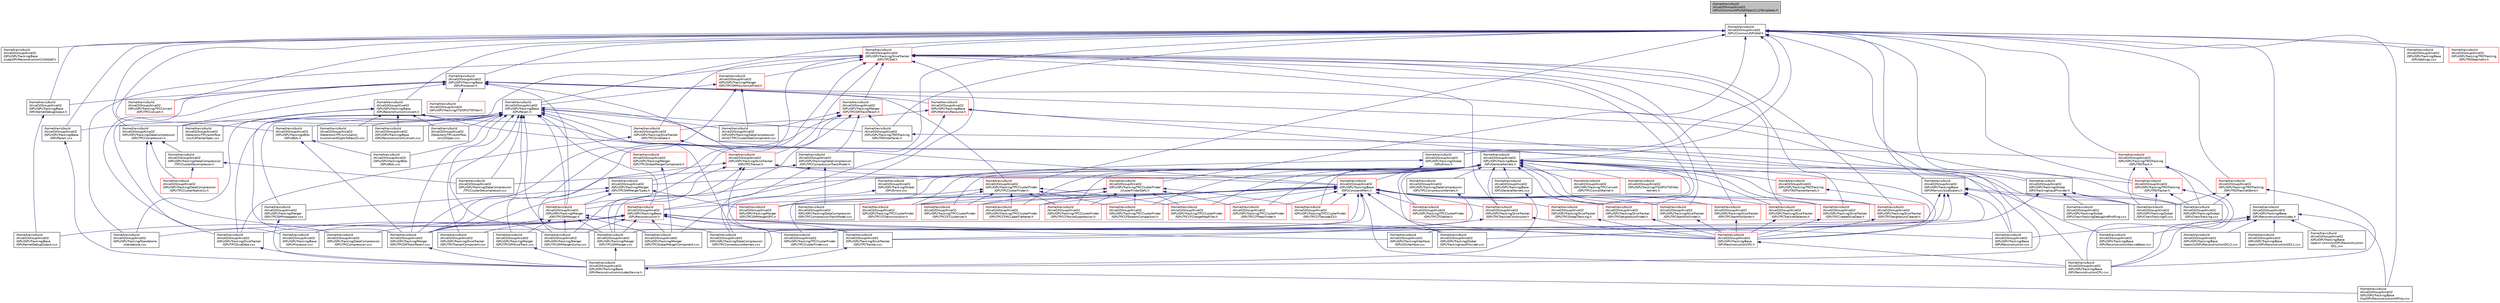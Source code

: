 digraph "/home/travis/build/AliceO2Group/AliceO2/GPU/Common/GPUDefOpenCL12Templates.h"
{
 // INTERACTIVE_SVG=YES
  bgcolor="transparent";
  edge [fontname="Helvetica",fontsize="10",labelfontname="Helvetica",labelfontsize="10"];
  node [fontname="Helvetica",fontsize="10",shape=record];
  Node1 [label="/home/travis/build\l/AliceO2Group/AliceO2\l/GPU/Common/GPUDefOpenCL12Templates.h",height=0.2,width=0.4,color="black", fillcolor="grey75", style="filled", fontcolor="black"];
  Node1 -> Node2 [dir="back",color="midnightblue",fontsize="10",style="solid",fontname="Helvetica"];
  Node2 [label="/home/travis/build\l/AliceO2Group/AliceO2\l/GPU/Common/GPUDef.h",height=0.2,width=0.4,color="black",URL="$d2/d6d/GPUDef_8h.html"];
  Node2 -> Node3 [dir="back",color="midnightblue",fontsize="10",style="solid",fontname="Helvetica"];
  Node3 [label="/home/travis/build\l/AliceO2Group/AliceO2\l/GPU/GPUTracking/Base\l/cuda/GPUReconstructionCUDADef.h",height=0.2,width=0.4,color="black",URL="$d2/d63/GPUReconstructionCUDADef_8h.html"];
  Node2 -> Node4 [dir="back",color="midnightblue",fontsize="10",style="solid",fontname="Helvetica"];
  Node4 [label="/home/travis/build\l/AliceO2Group/AliceO2\l/GPU/GPUTracking/Base\l/GPUParam.h",height=0.2,width=0.4,color="black",URL="$df/d13/GPUParam_8h.html"];
  Node4 -> Node5 [dir="back",color="midnightblue",fontsize="10",style="solid",fontname="Helvetica"];
  Node5 [label="/home/travis/build\l/AliceO2Group/AliceO2\l/Detectors/TPC/simulation\l/run/convertDigitsToRawZS.cxx",height=0.2,width=0.4,color="black",URL="$df/d6c/convertDigitsToRawZS_8cxx.html"];
  Node4 -> Node6 [dir="back",color="midnightblue",fontsize="10",style="solid",fontname="Helvetica"];
  Node6 [label="/home/travis/build\l/AliceO2Group/AliceO2\l/Detectors/TPC/workflow\l/src/ZSSpec.cxx",height=0.2,width=0.4,color="black",URL="$d2/dbc/ZSSpec_8cxx.html"];
  Node4 -> Node7 [dir="back",color="midnightblue",fontsize="10",style="solid",fontname="Helvetica"];
  Node7 [label="/home/travis/build\l/AliceO2Group/AliceO2\l/GPU/GPUTracking/Base\l/GPUConstantMem.h",height=0.2,width=0.4,color="red",URL="$db/df8/GPUConstantMem_8h.html"];
  Node7 -> Node8 [dir="back",color="midnightblue",fontsize="10",style="solid",fontname="Helvetica"];
  Node8 [label="/home/travis/build\l/AliceO2Group/AliceO2\l/GPU/GPUTracking/Base\l/GPUReconstruction.h",height=0.2,width=0.4,color="red",URL="$d2/de8/GPUReconstruction_8h.html"];
  Node8 -> Node15 [dir="back",color="midnightblue",fontsize="10",style="solid",fontname="Helvetica"];
  Node15 [label="/home/travis/build\l/AliceO2Group/AliceO2\l/GPU/GPUTracking/Base\l/GPUKernelDebugOutput.cxx",height=0.2,width=0.4,color="black",URL="$d4/dd0/GPUKernelDebugOutput_8cxx.html"];
  Node8 -> Node16 [dir="back",color="midnightblue",fontsize="10",style="solid",fontname="Helvetica"];
  Node16 [label="/home/travis/build\l/AliceO2Group/AliceO2\l/GPU/GPUTracking/Base\l/GPUProcessor.cxx",height=0.2,width=0.4,color="black",URL="$d2/d53/GPUProcessor_8cxx.html"];
  Node8 -> Node17 [dir="back",color="midnightblue",fontsize="10",style="solid",fontname="Helvetica"];
  Node17 [label="/home/travis/build\l/AliceO2Group/AliceO2\l/GPU/GPUTracking/Base\l/GPUReconstructionCPU.h",height=0.2,width=0.4,color="red",URL="$dd/dc0/GPUReconstructionCPU_8h.html"];
  Node17 -> Node29 [dir="back",color="midnightblue",fontsize="10",style="solid",fontname="Helvetica"];
  Node29 [label="/home/travis/build\l/AliceO2Group/AliceO2\l/GPU/GPUTracking/Base\l/GPUReconstructionCPU.cxx",height=0.2,width=0.4,color="black",URL="$da/df6/GPUReconstructionCPU_8cxx.html"];
  Node8 -> Node31 [dir="back",color="midnightblue",fontsize="10",style="solid",fontname="Helvetica"];
  Node31 [label="/home/travis/build\l/AliceO2Group/AliceO2\l/GPU/GPUTracking/Base\l/GPUReconstruction.cxx",height=0.2,width=0.4,color="black",URL="$db/d5b/GPUReconstruction_8cxx.html"];
  Node8 -> Node50 [dir="back",color="midnightblue",fontsize="10",style="solid",fontname="Helvetica"];
  Node50 [label="/home/travis/build\l/AliceO2Group/AliceO2\l/GPU/GPUTracking/DataCompression\l/GPUTPCCompression.cxx",height=0.2,width=0.4,color="black",URL="$d0/dbb/GPUTPCCompression_8cxx.html"];
  Node8 -> Node51 [dir="back",color="midnightblue",fontsize="10",style="solid",fontname="Helvetica"];
  Node51 [label="/home/travis/build\l/AliceO2Group/AliceO2\l/GPU/GPUTracking/Global\l/GPUTrackingInputProvider.cxx",height=0.2,width=0.4,color="black",URL="$d2/d16/GPUTrackingInputProvider_8cxx.html"];
  Node8 -> Node40 [dir="back",color="midnightblue",fontsize="10",style="solid",fontname="Helvetica"];
  Node40 [label="/home/travis/build\l/AliceO2Group/AliceO2\l/GPU/GPUTracking/Interface\l/GPUO2Interface.cxx",height=0.2,width=0.4,color="black",URL="$d0/d48/GPUO2Interface_8cxx.html"];
  Node8 -> Node41 [dir="back",color="midnightblue",fontsize="10",style="solid",fontname="Helvetica"];
  Node41 [label="/home/travis/build\l/AliceO2Group/AliceO2\l/GPU/GPUTracking/Merger\l/GPUTPCGlobalMergerComponent.cxx",height=0.2,width=0.4,color="black",URL="$df/d06/GPUTPCGlobalMergerComponent_8cxx.html"];
  Node8 -> Node53 [dir="back",color="midnightblue",fontsize="10",style="solid",fontname="Helvetica"];
  Node53 [label="/home/travis/build\l/AliceO2Group/AliceO2\l/GPU/GPUTracking/Merger\l/GPUTPCGMMerger.cxx",height=0.2,width=0.4,color="black",URL="$d0/dd4/GPUTPCGMMerger_8cxx.html"];
  Node53 -> Node54 [dir="back",color="midnightblue",fontsize="10",style="solid",fontname="Helvetica"];
  Node54 [label="/home/travis/build\l/AliceO2Group/AliceO2\l/GPU/GPUTracking/Base\l/GPUReconstructionIncludesDevice.h",height=0.2,width=0.4,color="black",URL="$d0/d25/GPUReconstructionIncludesDevice_8h.html"];
  Node54 -> Node22 [dir="back",color="midnightblue",fontsize="10",style="solid",fontname="Helvetica"];
  Node22 [label="/home/travis/build\l/AliceO2Group/AliceO2\l/GPU/GPUTracking/Base\l/hip/GPUReconstructionHIP.hip.cxx",height=0.2,width=0.4,color="black",URL="$d3/d33/GPUReconstructionHIP_8hip_8cxx.html"];
  Node8 -> Node55 [dir="back",color="midnightblue",fontsize="10",style="solid",fontname="Helvetica"];
  Node55 [label="/home/travis/build\l/AliceO2Group/AliceO2\l/GPU/GPUTracking/Merger\l/GPUTPCGMMergerDump.cxx",height=0.2,width=0.4,color="black",URL="$d0/d24/GPUTPCGMMergerDump_8cxx.html"];
  Node8 -> Node56 [dir="back",color="midnightblue",fontsize="10",style="solid",fontname="Helvetica"];
  Node56 [label="/home/travis/build\l/AliceO2Group/AliceO2\l/GPU/GPUTracking/SliceTracker\l/GPUTPCSliceData.cxx",height=0.2,width=0.4,color="black",URL="$d5/d85/GPUTPCSliceData_8cxx.html"];
  Node56 -> Node54 [dir="back",color="midnightblue",fontsize="10",style="solid",fontname="Helvetica"];
  Node8 -> Node57 [dir="back",color="midnightblue",fontsize="10",style="solid",fontname="Helvetica"];
  Node57 [label="/home/travis/build\l/AliceO2Group/AliceO2\l/GPU/GPUTracking/SliceTracker\l/GPUTPCTracker.cxx",height=0.2,width=0.4,color="black",URL="$db/d4b/GPUTPCTracker_8cxx.html"];
  Node57 -> Node54 [dir="back",color="midnightblue",fontsize="10",style="solid",fontname="Helvetica"];
  Node8 -> Node42 [dir="back",color="midnightblue",fontsize="10",style="solid",fontname="Helvetica"];
  Node42 [label="/home/travis/build\l/AliceO2Group/AliceO2\l/GPU/GPUTracking/SliceTracker\l/GPUTPCTrackerComponent.cxx",height=0.2,width=0.4,color="black",URL="$da/d1f/GPUTPCTrackerComponent_8cxx.html"];
  Node8 -> Node35 [dir="back",color="midnightblue",fontsize="10",style="solid",fontname="Helvetica"];
  Node35 [label="/home/travis/build\l/AliceO2Group/AliceO2\l/GPU/GPUTracking/Standalone\l/standalone.cxx",height=0.2,width=0.4,color="black",URL="$dc/df9/standalone_8cxx.html"];
  Node8 -> Node59 [dir="back",color="midnightblue",fontsize="10",style="solid",fontname="Helvetica"];
  Node59 [label="/home/travis/build\l/AliceO2Group/AliceO2\l/GPU/GPUTracking/TPCClusterFinder\l/GPUTPCClusterFinder.cxx",height=0.2,width=0.4,color="black",URL="$df/da0/GPUTPCClusterFinder_8cxx.html"];
  Node7 -> Node17 [dir="back",color="midnightblue",fontsize="10",style="solid",fontname="Helvetica"];
  Node7 -> Node29 [dir="back",color="midnightblue",fontsize="10",style="solid",fontname="Helvetica"];
  Node7 -> Node62 [dir="back",color="midnightblue",fontsize="10",style="solid",fontname="Helvetica"];
  Node62 [label="/home/travis/build\l/AliceO2Group/AliceO2\l/GPU/GPUTracking/DataCompression\l/GPUTPCCompressionKernels.cxx",height=0.2,width=0.4,color="black",URL="$d9/d57/GPUTPCCompressionKernels_8cxx.html"];
  Node7 -> Node63 [dir="back",color="midnightblue",fontsize="10",style="solid",fontname="Helvetica"];
  Node63 [label="/home/travis/build\l/AliceO2Group/AliceO2\l/GPU/GPUTracking/DataCompression\l/GPUTPCCompressionTrackModel.cxx",height=0.2,width=0.4,color="black",URL="$db/da8/GPUTPCCompressionTrackModel_8cxx.html"];
  Node7 -> Node65 [dir="back",color="midnightblue",fontsize="10",style="solid",fontname="Helvetica"];
  Node65 [label="/home/travis/build\l/AliceO2Group/AliceO2\l/GPU/GPUTracking/Merger\l/GPUTPCGMMergerGPU.h",height=0.2,width=0.4,color="red",URL="$dc/d95/GPUTPCGMMergerGPU_8h.html"];
  Node7 -> Node67 [dir="back",color="midnightblue",fontsize="10",style="solid",fontname="Helvetica"];
  Node67 [label="/home/travis/build\l/AliceO2Group/AliceO2\l/GPU/GPUTracking/Merger\l/GPUTPCGMTrackParam.cxx",height=0.2,width=0.4,color="black",URL="$df/dad/GPUTPCGMTrackParam_8cxx.html"];
  Node67 -> Node54 [dir="back",color="midnightblue",fontsize="10",style="solid",fontname="Helvetica"];
  Node7 -> Node68 [dir="back",color="midnightblue",fontsize="10",style="solid",fontname="Helvetica"];
  Node68 [label="/home/travis/build\l/AliceO2Group/AliceO2\l/GPU/GPUTracking/SliceTracker\l/GPUTPCCreateSliceData.h",height=0.2,width=0.4,color="red",URL="$d3/d5e/GPUTPCCreateSliceData_8h.html"];
  Node68 -> Node17 [dir="back",color="midnightblue",fontsize="10",style="solid",fontname="Helvetica"];
  Node7 -> Node70 [dir="back",color="midnightblue",fontsize="10",style="solid",fontname="Helvetica"];
  Node70 [label="/home/travis/build\l/AliceO2Group/AliceO2\l/GPU/GPUTracking/SliceTracker\l/GPUTPCGlobalTracking.h",height=0.2,width=0.4,color="red",URL="$d1/d89/GPUTPCGlobalTracking_8h.html"];
  Node70 -> Node17 [dir="back",color="midnightblue",fontsize="10",style="solid",fontname="Helvetica"];
  Node7 -> Node73 [dir="back",color="midnightblue",fontsize="10",style="solid",fontname="Helvetica"];
  Node73 [label="/home/travis/build\l/AliceO2Group/AliceO2\l/GPU/GPUTracking/SliceTracker\l/GPUTPCTrackletConstructor.h",height=0.2,width=0.4,color="red",URL="$de/d72/GPUTPCTrackletConstructor_8h.html"];
  Node73 -> Node17 [dir="back",color="midnightblue",fontsize="10",style="solid",fontname="Helvetica"];
  Node73 -> Node57 [dir="back",color="midnightblue",fontsize="10",style="solid",fontname="Helvetica"];
  Node7 -> Node74 [dir="back",color="midnightblue",fontsize="10",style="solid",fontname="Helvetica"];
  Node74 [label="/home/travis/build\l/AliceO2Group/AliceO2\l/GPU/GPUTracking/SliceTracker\l/GPUTPCNeighboursCleaner.h",height=0.2,width=0.4,color="red",URL="$d5/d70/GPUTPCNeighboursCleaner_8h.html"];
  Node74 -> Node17 [dir="back",color="midnightblue",fontsize="10",style="solid",fontname="Helvetica"];
  Node7 -> Node76 [dir="back",color="midnightblue",fontsize="10",style="solid",fontname="Helvetica"];
  Node76 [label="/home/travis/build\l/AliceO2Group/AliceO2\l/GPU/GPUTracking/SliceTracker\l/GPUTPCNeighboursFinder.h",height=0.2,width=0.4,color="red",URL="$d7/d59/GPUTPCNeighboursFinder_8h.html"];
  Node76 -> Node17 [dir="back",color="midnightblue",fontsize="10",style="solid",fontname="Helvetica"];
  Node7 -> Node78 [dir="back",color="midnightblue",fontsize="10",style="solid",fontname="Helvetica"];
  Node78 [label="/home/travis/build\l/AliceO2Group/AliceO2\l/GPU/GPUTracking/SliceTracker\l/GPUTPCStartHitsFinder.h",height=0.2,width=0.4,color="red",URL="$d0/d04/GPUTPCStartHitsFinder_8h.html"];
  Node78 -> Node17 [dir="back",color="midnightblue",fontsize="10",style="solid",fontname="Helvetica"];
  Node7 -> Node80 [dir="back",color="midnightblue",fontsize="10",style="solid",fontname="Helvetica"];
  Node80 [label="/home/travis/build\l/AliceO2Group/AliceO2\l/GPU/GPUTracking/SliceTracker\l/GPUTPCStartHitsSorter.h",height=0.2,width=0.4,color="red",URL="$df/d93/GPUTPCStartHitsSorter_8h.html"];
  Node80 -> Node17 [dir="back",color="midnightblue",fontsize="10",style="solid",fontname="Helvetica"];
  Node7 -> Node82 [dir="back",color="midnightblue",fontsize="10",style="solid",fontname="Helvetica"];
  Node82 [label="/home/travis/build\l/AliceO2Group/AliceO2\l/GPU/GPUTracking/SliceTracker\l/GPUTPCTrackletSelector.h",height=0.2,width=0.4,color="red",URL="$d4/d0c/GPUTPCTrackletSelector_8h.html"];
  Node82 -> Node17 [dir="back",color="midnightblue",fontsize="10",style="solid",fontname="Helvetica"];
  Node7 -> Node84 [dir="back",color="midnightblue",fontsize="10",style="solid",fontname="Helvetica"];
  Node84 [label="/home/travis/build\l/AliceO2Group/AliceO2\l/GPU/GPUTracking/TPCClusterFinder\l/GPUTPCCFChargeMapFiller.h",height=0.2,width=0.4,color="red",URL="$dc/d10/GPUTPCCFChargeMapFiller_8h.html"];
  Node7 -> Node93 [dir="back",color="midnightblue",fontsize="10",style="solid",fontname="Helvetica"];
  Node93 [label="/home/travis/build\l/AliceO2Group/AliceO2\l/GPU/GPUTracking/TPCClusterFinder\l/GPUTPCCFPeakFinder.h",height=0.2,width=0.4,color="red",URL="$d6/d92/GPUTPCCFPeakFinder_8h.html"];
  Node7 -> Node94 [dir="back",color="midnightblue",fontsize="10",style="solid",fontname="Helvetica"];
  Node94 [label="/home/travis/build\l/AliceO2Group/AliceO2\l/GPU/GPUTracking/TPCClusterFinder\l/GPUTPCCFNoiseSuppression.h",height=0.2,width=0.4,color="red",URL="$d7/d30/GPUTPCCFNoiseSuppression_8h.html"];
  Node7 -> Node95 [dir="back",color="midnightblue",fontsize="10",style="solid",fontname="Helvetica"];
  Node95 [label="/home/travis/build\l/AliceO2Group/AliceO2\l/GPU/GPUTracking/TPCClusterFinder\l/GPUTPCCFDeconvolution.h",height=0.2,width=0.4,color="red",URL="$dc/d21/GPUTPCCFDeconvolution_8h.html"];
  Node7 -> Node96 [dir="back",color="midnightblue",fontsize="10",style="solid",fontname="Helvetica"];
  Node96 [label="/home/travis/build\l/AliceO2Group/AliceO2\l/GPU/GPUTracking/TPCClusterFinder\l/GPUTPCCFStreamCompaction.h",height=0.2,width=0.4,color="red",URL="$dc/deb/GPUTPCCFStreamCompaction_8h.html"];
  Node7 -> Node98 [dir="back",color="midnightblue",fontsize="10",style="solid",fontname="Helvetica"];
  Node98 [label="/home/travis/build\l/AliceO2Group/AliceO2\l/GPU/GPUTracking/TPCClusterFinder\l/GPUTPCCFClusterizer.h",height=0.2,width=0.4,color="red",URL="$dd/d99/GPUTPCCFClusterizer_8h.html"];
  Node7 -> Node99 [dir="back",color="midnightblue",fontsize="10",style="solid",fontname="Helvetica"];
  Node99 [label="/home/travis/build\l/AliceO2Group/AliceO2\l/GPU/GPUTracking/TPCClusterFinder\l/GPUTPCCFMCLabelFlattener.h",height=0.2,width=0.4,color="red",URL="$dd/dd8/GPUTPCCFMCLabelFlattener_8h.html"];
  Node7 -> Node101 [dir="back",color="midnightblue",fontsize="10",style="solid",fontname="Helvetica"];
  Node101 [label="/home/travis/build\l/AliceO2Group/AliceO2\l/GPU/GPUTracking/TPCClusterFinder\l/GPUTPCCFDecodeZS.h",height=0.2,width=0.4,color="red",URL="$dc/d65/GPUTPCCFDecodeZS_8h.html"];
  Node7 -> Node103 [dir="back",color="midnightblue",fontsize="10",style="solid",fontname="Helvetica"];
  Node103 [label="/home/travis/build\l/AliceO2Group/AliceO2\l/GPU/GPUTracking/TPCClusterFinder\l/GPUTPCCFGather.h",height=0.2,width=0.4,color="red",URL="$d5/d54/GPUTPCCFGather_8h.html"];
  Node4 -> Node8 [dir="back",color="midnightblue",fontsize="10",style="solid",fontname="Helvetica"];
  Node4 -> Node109 [dir="back",color="midnightblue",fontsize="10",style="solid",fontname="Helvetica"];
  Node109 [label="/home/travis/build\l/AliceO2Group/AliceO2\l/GPU/GPUTracking/Base\l/GPUParam.cxx",height=0.2,width=0.4,color="black",URL="$db/de2/GPUParam_8cxx.html"];
  Node109 -> Node54 [dir="back",color="midnightblue",fontsize="10",style="solid",fontname="Helvetica"];
  Node4 -> Node110 [dir="back",color="midnightblue",fontsize="10",style="solid",fontname="Helvetica"];
  Node110 [label="/home/travis/build\l/AliceO2Group/AliceO2\l/GPU/GPUTracking/Base\l/GPUReconstructionConvert.cxx",height=0.2,width=0.4,color="black",URL="$dd/d7f/GPUReconstructionConvert_8cxx.html"];
  Node4 -> Node111 [dir="back",color="midnightblue",fontsize="10",style="solid",fontname="Helvetica"];
  Node111 [label="/home/travis/build\l/AliceO2Group/AliceO2\l/GPU/GPUTracking/DataCompression\l/AliHLTTPCClusterStatComponent.cxx",height=0.2,width=0.4,color="black",URL="$df/dbd/AliHLTTPCClusterStatComponent_8cxx.html"];
  Node4 -> Node112 [dir="back",color="midnightblue",fontsize="10",style="solid",fontname="Helvetica"];
  Node112 [label="/home/travis/build\l/AliceO2Group/AliceO2\l/GPU/GPUTracking/DataCompression\l/GPUTPCCompression.h",height=0.2,width=0.4,color="black",URL="$d5/d92/GPUTPCCompression_8h.html"];
  Node112 -> Node113 [dir="back",color="midnightblue",fontsize="10",style="solid",fontname="Helvetica"];
  Node113 [label="/home/travis/build\l/AliceO2Group/AliceO2\l/GPU/GPUTracking/DataCompression\l/GPUTPCClusterStatistics.h",height=0.2,width=0.4,color="red",URL="$d3/d25/GPUTPCClusterStatistics_8h.html"];
  Node112 -> Node115 [dir="back",color="midnightblue",fontsize="10",style="solid",fontname="Helvetica"];
  Node115 [label="/home/travis/build\l/AliceO2Group/AliceO2\l/GPU/GPUTracking/DataCompression\l/TPCClusterDecompressor.h",height=0.2,width=0.4,color="black",URL="$d7/d7d/TPCClusterDecompressor_8h.html"];
  Node115 -> Node113 [dir="back",color="midnightblue",fontsize="10",style="solid",fontname="Helvetica"];
  Node115 -> Node116 [dir="back",color="midnightblue",fontsize="10",style="solid",fontname="Helvetica"];
  Node116 [label="/home/travis/build\l/AliceO2Group/AliceO2\l/GPU/GPUTracking/DataCompression\l/TPCClusterDecompressor.cxx",height=0.2,width=0.4,color="black",URL="$dc/df2/TPCClusterDecompressor_8cxx.html"];
  Node112 -> Node50 [dir="back",color="midnightblue",fontsize="10",style="solid",fontname="Helvetica"];
  Node4 -> Node62 [dir="back",color="midnightblue",fontsize="10",style="solid",fontname="Helvetica"];
  Node4 -> Node116 [dir="back",color="midnightblue",fontsize="10",style="solid",fontname="Helvetica"];
  Node4 -> Node117 [dir="back",color="midnightblue",fontsize="10",style="solid",fontname="Helvetica"];
  Node117 [label="/home/travis/build\l/AliceO2Group/AliceO2\l/GPU/GPUTracking/dEdx\l/GPUdEdx.h",height=0.2,width=0.4,color="black",URL="$dc/d55/GPUdEdx_8h.html"];
  Node117 -> Node118 [dir="back",color="midnightblue",fontsize="10",style="solid",fontname="Helvetica"];
  Node118 [label="/home/travis/build\l/AliceO2Group/AliceO2\l/GPU/GPUTracking/dEdx\l/GPUdEdx.cxx",height=0.2,width=0.4,color="black",URL="$d2/d3e/GPUdEdx_8cxx.html"];
  Node117 -> Node67 [dir="back",color="midnightblue",fontsize="10",style="solid",fontname="Helvetica"];
  Node4 -> Node118 [dir="back",color="midnightblue",fontsize="10",style="solid",fontname="Helvetica"];
  Node4 -> Node119 [dir="back",color="midnightblue",fontsize="10",style="solid",fontname="Helvetica"];
  Node119 [label="/home/travis/build\l/AliceO2Group/AliceO2\l/GPU/GPUTracking/Merger\l/GPUTPCGlobalMergerComponent.h",height=0.2,width=0.4,color="red",URL="$db/d31/GPUTPCGlobalMergerComponent_8h.html",tooltip="HLT TPC CA global merger component. "];
  Node119 -> Node41 [dir="back",color="midnightblue",fontsize="10",style="solid",fontname="Helvetica"];
  Node4 -> Node121 [dir="back",color="midnightblue",fontsize="10",style="solid",fontname="Helvetica"];
  Node121 [label="/home/travis/build\l/AliceO2Group/AliceO2\l/GPU/GPUTracking/Merger\l/GPUTPCGMMerger.h",height=0.2,width=0.4,color="red",URL="$d4/dcf/GPUTPCGMMerger_8h.html"];
  Node121 -> Node62 [dir="back",color="midnightblue",fontsize="10",style="solid",fontname="Helvetica"];
  Node121 -> Node41 [dir="back",color="midnightblue",fontsize="10",style="solid",fontname="Helvetica"];
  Node121 -> Node53 [dir="back",color="midnightblue",fontsize="10",style="solid",fontname="Helvetica"];
  Node121 -> Node55 [dir="back",color="midnightblue",fontsize="10",style="solid",fontname="Helvetica"];
  Node121 -> Node106 [dir="back",color="midnightblue",fontsize="10",style="solid",fontname="Helvetica"];
  Node106 [label="/home/travis/build\l/AliceO2Group/AliceO2\l/GPU/GPUTracking/Merger\l/GPUTPCGMSliceTrack.cxx",height=0.2,width=0.4,color="black",URL="$d5/d84/GPUTPCGMSliceTrack_8cxx.html"];
  Node106 -> Node54 [dir="back",color="midnightblue",fontsize="10",style="solid",fontname="Helvetica"];
  Node121 -> Node67 [dir="back",color="midnightblue",fontsize="10",style="solid",fontname="Helvetica"];
  Node4 -> Node53 [dir="back",color="midnightblue",fontsize="10",style="solid",fontname="Helvetica"];
  Node4 -> Node55 [dir="back",color="midnightblue",fontsize="10",style="solid",fontname="Helvetica"];
  Node4 -> Node122 [dir="back",color="midnightblue",fontsize="10",style="solid",fontname="Helvetica"];
  Node122 [label="/home/travis/build\l/AliceO2Group/AliceO2\l/GPU/GPUTracking/Merger\l/GPUTPCGMPropagator.cxx",height=0.2,width=0.4,color="black",URL="$d8/de7/GPUTPCGMPropagator_8cxx.html"];
  Node122 -> Node54 [dir="back",color="midnightblue",fontsize="10",style="solid",fontname="Helvetica"];
  Node4 -> Node106 [dir="back",color="midnightblue",fontsize="10",style="solid",fontname="Helvetica"];
  Node4 -> Node67 [dir="back",color="midnightblue",fontsize="10",style="solid",fontname="Helvetica"];
  Node4 -> Node123 [dir="back",color="midnightblue",fontsize="10",style="solid",fontname="Helvetica"];
  Node123 [label="/home/travis/build\l/AliceO2Group/AliceO2\l/GPU/GPUTracking/SliceTracker\l/GPUTPCSliceData.h",height=0.2,width=0.4,color="red",URL="$df/d4a/GPUTPCSliceData_8h.html"];
  Node123 -> Node124 [dir="back",color="midnightblue",fontsize="10",style="solid",fontname="Helvetica"];
  Node124 [label="/home/travis/build\l/AliceO2Group/AliceO2\l/GPU/GPUTracking/SliceTracker\l/GPUTPCTracker.h",height=0.2,width=0.4,color="red",URL="$d6/d25/GPUTPCTracker_8h.html"];
  Node124 -> Node7 [dir="back",color="midnightblue",fontsize="10",style="solid",fontname="Helvetica"];
  Node124 -> Node20 [dir="back",color="midnightblue",fontsize="10",style="solid",fontname="Helvetica"];
  Node20 [label="/home/travis/build\l/AliceO2Group/AliceO2\l/GPU/GPUTracking/Base\l/GPUReconstructionDeviceBase.cxx",height=0.2,width=0.4,color="black",URL="$d1/dbb/GPUReconstructionDeviceBase_8cxx.html"];
  Node124 -> Node53 [dir="back",color="midnightblue",fontsize="10",style="solid",fontname="Helvetica"];
  Node124 -> Node55 [dir="back",color="midnightblue",fontsize="10",style="solid",fontname="Helvetica"];
  Node124 -> Node67 [dir="back",color="midnightblue",fontsize="10",style="solid",fontname="Helvetica"];
  Node124 -> Node57 [dir="back",color="midnightblue",fontsize="10",style="solid",fontname="Helvetica"];
  Node123 -> Node56 [dir="back",color="midnightblue",fontsize="10",style="solid",fontname="Helvetica"];
  Node4 -> Node56 [dir="back",color="midnightblue",fontsize="10",style="solid",fontname="Helvetica"];
  Node4 -> Node42 [dir="back",color="midnightblue",fontsize="10",style="solid",fontname="Helvetica"];
  Node4 -> Node125 [dir="back",color="midnightblue",fontsize="10",style="solid",fontname="Helvetica"];
  Node125 [label="/home/travis/build\l/AliceO2Group/AliceO2\l/GPU/GPUTracking/TRDTracking\l/GPUTRDInterfaces.h",height=0.2,width=0.4,color="black",URL="$df/d77/GPUTRDInterfaces_8h.html"];
  Node125 -> Node126 [dir="back",color="midnightblue",fontsize="10",style="solid",fontname="Helvetica"];
  Node126 [label="/home/travis/build\l/AliceO2Group/AliceO2\l/GPU/GPUTracking/TRDTracking\l/GPUTRDTrack.h",height=0.2,width=0.4,color="red",URL="$db/dca/GPUTRDTrack_8h.html"];
  Node126 -> Node29 [dir="back",color="midnightblue",fontsize="10",style="solid",fontname="Helvetica"];
  Node126 -> Node37 [dir="back",color="midnightblue",fontsize="10",style="solid",fontname="Helvetica"];
  Node37 [label="/home/travis/build\l/AliceO2Group/AliceO2\l/GPU/GPUTracking/Global\l/GPUChainTracking.cxx",height=0.2,width=0.4,color="black",URL="$d2/d58/GPUChainTracking_8cxx.html"];
  Node126 -> Node39 [dir="back",color="midnightblue",fontsize="10",style="solid",fontname="Helvetica"];
  Node39 [label="/home/travis/build\l/AliceO2Group/AliceO2\l/GPU/GPUTracking/Global\l/GPUChainTrackingIO.cxx",height=0.2,width=0.4,color="black",URL="$d3/d85/GPUChainTrackingIO_8cxx.html"];
  Node126 -> Node128 [dir="back",color="midnightblue",fontsize="10",style="solid",fontname="Helvetica"];
  Node128 [label="/home/travis/build\l/AliceO2Group/AliceO2\l/GPU/GPUTracking/TRDTracking\l/GPUTRDTracker.h",height=0.2,width=0.4,color="red",URL="$dd/d44/GPUTRDTracker_8h.html",tooltip="Online TRD tracker based on extrapolated TPC tracks. "];
  Node128 -> Node29 [dir="back",color="midnightblue",fontsize="10",style="solid",fontname="Helvetica"];
  Node128 -> Node37 [dir="back",color="midnightblue",fontsize="10",style="solid",fontname="Helvetica"];
  Node128 -> Node39 [dir="back",color="midnightblue",fontsize="10",style="solid",fontname="Helvetica"];
  Node2 -> Node129 [dir="back",color="midnightblue",fontsize="10",style="solid",fontname="Helvetica"];
  Node129 [label="/home/travis/build\l/AliceO2Group/AliceO2\l/GPU/GPUTracking/Base\l/GPUProcessor.h",height=0.2,width=0.4,color="black",URL="$d6/d57/GPUProcessor_8h.html"];
  Node129 -> Node130 [dir="back",color="midnightblue",fontsize="10",style="solid",fontname="Helvetica"];
  Node130 [label="/home/travis/build\l/AliceO2Group/AliceO2\l/GPU/GPUTracking/Base\l/GPUMemoryResource.h",height=0.2,width=0.4,color="red",URL="$d5/da6/GPUMemoryResource_8h.html"];
  Node130 -> Node8 [dir="back",color="midnightblue",fontsize="10",style="solid",fontname="Helvetica"];
  Node130 -> Node31 [dir="back",color="midnightblue",fontsize="10",style="solid",fontname="Helvetica"];
  Node130 -> Node29 [dir="back",color="midnightblue",fontsize="10",style="solid",fontname="Helvetica"];
  Node130 -> Node123 [dir="back",color="midnightblue",fontsize="10",style="solid",fontname="Helvetica"];
  Node129 -> Node132 [dir="back",color="midnightblue",fontsize="10",style="solid",fontname="Helvetica"];
  Node132 [label="/home/travis/build\l/AliceO2Group/AliceO2\l/GPU/GPUTracking/Base\l/GPUKernelDebugOutput.h",height=0.2,width=0.4,color="black",URL="$d0/dfa/GPUKernelDebugOutput_8h.html"];
  Node132 -> Node15 [dir="back",color="midnightblue",fontsize="10",style="solid",fontname="Helvetica"];
  Node129 -> Node16 [dir="back",color="midnightblue",fontsize="10",style="solid",fontname="Helvetica"];
  Node129 -> Node112 [dir="back",color="midnightblue",fontsize="10",style="solid",fontname="Helvetica"];
  Node129 -> Node133 [dir="back",color="midnightblue",fontsize="10",style="solid",fontname="Helvetica"];
  Node133 [label="/home/travis/build\l/AliceO2Group/AliceO2\l/GPU/GPUTracking/Global\l/GPUTrackingInputProvider.h",height=0.2,width=0.4,color="black",URL="$dd/dc8/GPUTrackingInputProvider_8h.html"];
  Node133 -> Node37 [dir="back",color="midnightblue",fontsize="10",style="solid",fontname="Helvetica"];
  Node133 -> Node38 [dir="back",color="midnightblue",fontsize="10",style="solid",fontname="Helvetica"];
  Node38 [label="/home/travis/build\l/AliceO2Group/AliceO2\l/GPU/GPUTracking/Global\l/GPUChainTrackingDebugAndProfiling.cxx",height=0.2,width=0.4,color="black",URL="$dd/dc6/GPUChainTrackingDebugAndProfiling_8cxx.html"];
  Node133 -> Node39 [dir="back",color="midnightblue",fontsize="10",style="solid",fontname="Helvetica"];
  Node133 -> Node51 [dir="back",color="midnightblue",fontsize="10",style="solid",fontname="Helvetica"];
  Node129 -> Node134 [dir="back",color="midnightblue",fontsize="10",style="solid",fontname="Helvetica"];
  Node134 [label="/home/travis/build\l/AliceO2Group/AliceO2\l/GPU/GPUTracking/ITS/GPUITSFitter.h",height=0.2,width=0.4,color="red",URL="$d6/d66/GPUITSFitter_8h.html"];
  Node129 -> Node121 [dir="back",color="midnightblue",fontsize="10",style="solid",fontname="Helvetica"];
  Node129 -> Node124 [dir="back",color="midnightblue",fontsize="10",style="solid",fontname="Helvetica"];
  Node129 -> Node56 [dir="back",color="midnightblue",fontsize="10",style="solid",fontname="Helvetica"];
  Node129 -> Node135 [dir="back",color="midnightblue",fontsize="10",style="solid",fontname="Helvetica"];
  Node135 [label="/home/travis/build\l/AliceO2Group/AliceO2\l/GPU/GPUTracking/TPCClusterFinder\l/GPUTPCClusterFinder.h",height=0.2,width=0.4,color="red",URL="$d6/d4b/GPUTPCClusterFinder_8h.html"];
  Node135 -> Node84 [dir="back",color="midnightblue",fontsize="10",style="solid",fontname="Helvetica"];
  Node135 -> Node94 [dir="back",color="midnightblue",fontsize="10",style="solid",fontname="Helvetica"];
  Node135 -> Node95 [dir="back",color="midnightblue",fontsize="10",style="solid",fontname="Helvetica"];
  Node135 -> Node96 [dir="back",color="midnightblue",fontsize="10",style="solid",fontname="Helvetica"];
  Node135 -> Node98 [dir="back",color="midnightblue",fontsize="10",style="solid",fontname="Helvetica"];
  Node135 -> Node99 [dir="back",color="midnightblue",fontsize="10",style="solid",fontname="Helvetica"];
  Node135 -> Node59 [dir="back",color="midnightblue",fontsize="10",style="solid",fontname="Helvetica"];
  Node129 -> Node138 [dir="back",color="midnightblue",fontsize="10",style="solid",fontname="Helvetica"];
  Node138 [label="/home/travis/build\l/AliceO2Group/AliceO2\l/GPU/GPUTracking/TPCConvert\l/GPUTPCConvert.h",height=0.2,width=0.4,color="red",URL="$de/d2c/GPUTPCConvert_8h.html"];
  Node129 -> Node128 [dir="back",color="midnightblue",fontsize="10",style="solid",fontname="Helvetica"];
  Node2 -> Node139 [dir="back",color="midnightblue",fontsize="10",style="solid",fontname="Helvetica"];
  Node139 [label="/home/travis/build\l/AliceO2Group/AliceO2\l/GPU/GPUTracking/Base\l/GPUGeneralKernels.h",height=0.2,width=0.4,color="black",URL="$d9/de5/GPUGeneralKernels_8h.html"];
  Node139 -> Node140 [dir="back",color="midnightblue",fontsize="10",style="solid",fontname="Helvetica"];
  Node140 [label="/home/travis/build\l/AliceO2Group/AliceO2\l/GPU/GPUTracking/Base\l/GPUGeneralKernels.cxx",height=0.2,width=0.4,color="black",URL="$de/d0a/GPUGeneralKernels_8cxx.html"];
  Node140 -> Node54 [dir="back",color="midnightblue",fontsize="10",style="solid",fontname="Helvetica"];
  Node139 -> Node17 [dir="back",color="midnightblue",fontsize="10",style="solid",fontname="Helvetica"];
  Node139 -> Node141 [dir="back",color="midnightblue",fontsize="10",style="solid",fontname="Helvetica"];
  Node141 [label="/home/travis/build\l/AliceO2Group/AliceO2\l/GPU/GPUTracking/DataCompression\l/GPUTPCCompressionKernels.h",height=0.2,width=0.4,color="black",URL="$d2/dc6/GPUTPCCompressionKernels_8h.html"];
  Node141 -> Node62 [dir="back",color="midnightblue",fontsize="10",style="solid",fontname="Helvetica"];
  Node139 -> Node142 [dir="back",color="midnightblue",fontsize="10",style="solid",fontname="Helvetica"];
  Node142 [label="/home/travis/build\l/AliceO2Group/AliceO2\l/GPU/GPUTracking/ITS/GPUITSFitter\lKernels.h",height=0.2,width=0.4,color="red",URL="$d5/d89/GPUITSFitterKernels_8h.html"];
  Node139 -> Node143 [dir="back",color="midnightblue",fontsize="10",style="solid",fontname="Helvetica"];
  Node143 [label="/home/travis/build\l/AliceO2Group/AliceO2\l/GPU/GPUTracking/Merger\l/GPUTPCGMMergerTypes.h",height=0.2,width=0.4,color="black",URL="$de/d4c/GPUTPCGMMergerTypes_8h.html"];
  Node143 -> Node121 [dir="back",color="midnightblue",fontsize="10",style="solid",fontname="Helvetica"];
  Node143 -> Node65 [dir="back",color="midnightblue",fontsize="10",style="solid",fontname="Helvetica"];
  Node143 -> Node122 [dir="back",color="midnightblue",fontsize="10",style="solid",fontname="Helvetica"];
  Node143 -> Node67 [dir="back",color="midnightblue",fontsize="10",style="solid",fontname="Helvetica"];
  Node139 -> Node121 [dir="back",color="midnightblue",fontsize="10",style="solid",fontname="Helvetica"];
  Node139 -> Node65 [dir="back",color="midnightblue",fontsize="10",style="solid",fontname="Helvetica"];
  Node139 -> Node68 [dir="back",color="midnightblue",fontsize="10",style="solid",fontname="Helvetica"];
  Node139 -> Node70 [dir="back",color="midnightblue",fontsize="10",style="solid",fontname="Helvetica"];
  Node139 -> Node73 [dir="back",color="midnightblue",fontsize="10",style="solid",fontname="Helvetica"];
  Node139 -> Node74 [dir="back",color="midnightblue",fontsize="10",style="solid",fontname="Helvetica"];
  Node139 -> Node76 [dir="back",color="midnightblue",fontsize="10",style="solid",fontname="Helvetica"];
  Node139 -> Node78 [dir="back",color="midnightblue",fontsize="10",style="solid",fontname="Helvetica"];
  Node139 -> Node80 [dir="back",color="midnightblue",fontsize="10",style="solid",fontname="Helvetica"];
  Node139 -> Node82 [dir="back",color="midnightblue",fontsize="10",style="solid",fontname="Helvetica"];
  Node139 -> Node84 [dir="back",color="midnightblue",fontsize="10",style="solid",fontname="Helvetica"];
  Node139 -> Node93 [dir="back",color="midnightblue",fontsize="10",style="solid",fontname="Helvetica"];
  Node139 -> Node94 [dir="back",color="midnightblue",fontsize="10",style="solid",fontname="Helvetica"];
  Node139 -> Node95 [dir="back",color="midnightblue",fontsize="10",style="solid",fontname="Helvetica"];
  Node139 -> Node96 [dir="back",color="midnightblue",fontsize="10",style="solid",fontname="Helvetica"];
  Node139 -> Node98 [dir="back",color="midnightblue",fontsize="10",style="solid",fontname="Helvetica"];
  Node139 -> Node99 [dir="back",color="midnightblue",fontsize="10",style="solid",fontname="Helvetica"];
  Node139 -> Node101 [dir="back",color="midnightblue",fontsize="10",style="solid",fontname="Helvetica"];
  Node139 -> Node103 [dir="back",color="midnightblue",fontsize="10",style="solid",fontname="Helvetica"];
  Node139 -> Node144 [dir="back",color="midnightblue",fontsize="10",style="solid",fontname="Helvetica"];
  Node144 [label="/home/travis/build\l/AliceO2Group/AliceO2\l/GPU/GPUTracking/TPCConvert\l/GPUTPCConvertKernel.h",height=0.2,width=0.4,color="red",URL="$de/d5e/GPUTPCConvertKernel_8h.html"];
  Node139 -> Node145 [dir="back",color="midnightblue",fontsize="10",style="solid",fontname="Helvetica"];
  Node145 [label="/home/travis/build\l/AliceO2Group/AliceO2\l/GPU/GPUTracking/TRDTracking\l/GPUTRDTrackerKernels.h",height=0.2,width=0.4,color="red",URL="$d6/dbd/GPUTRDTrackerKernels_8h.html"];
  Node145 -> Node17 [dir="back",color="midnightblue",fontsize="10",style="solid",fontname="Helvetica"];
  Node2 -> Node132 [dir="back",color="midnightblue",fontsize="10",style="solid",fontname="Helvetica"];
  Node2 -> Node146 [dir="back",color="midnightblue",fontsize="10",style="solid",fontname="Helvetica"];
  Node146 [label="/home/travis/build\l/AliceO2Group/AliceO2\l/GPU/GPUTracking/Base\l/GPUMemorySizeScalers.h",height=0.2,width=0.4,color="black",URL="$d3/d36/GPUMemorySizeScalers_8h.html"];
  Node146 -> Node31 [dir="back",color="midnightblue",fontsize="10",style="solid",fontname="Helvetica"];
  Node146 -> Node37 [dir="back",color="midnightblue",fontsize="10",style="solid",fontname="Helvetica"];
  Node146 -> Node39 [dir="back",color="midnightblue",fontsize="10",style="solid",fontname="Helvetica"];
  Node146 -> Node40 [dir="back",color="midnightblue",fontsize="10",style="solid",fontname="Helvetica"];
  Node146 -> Node53 [dir="back",color="midnightblue",fontsize="10",style="solid",fontname="Helvetica"];
  Node146 -> Node57 [dir="back",color="midnightblue",fontsize="10",style="solid",fontname="Helvetica"];
  Node146 -> Node59 [dir="back",color="midnightblue",fontsize="10",style="solid",fontname="Helvetica"];
  Node2 -> Node109 [dir="back",color="midnightblue",fontsize="10",style="solid",fontname="Helvetica"];
  Node2 -> Node147 [dir="back",color="midnightblue",fontsize="10",style="solid",fontname="Helvetica"];
  Node147 [label="/home/travis/build\l/AliceO2Group/AliceO2\l/GPU/GPUTracking/Base\l/GPUReconstructionIncludes.h",height=0.2,width=0.4,color="black",URL="$d7/d94/GPUReconstructionIncludes_8h.html"];
  Node147 -> Node31 [dir="back",color="midnightblue",fontsize="10",style="solid",fontname="Helvetica"];
  Node147 -> Node29 [dir="back",color="midnightblue",fontsize="10",style="solid",fontname="Helvetica"];
  Node147 -> Node20 [dir="back",color="midnightblue",fontsize="10",style="solid",fontname="Helvetica"];
  Node147 -> Node22 [dir="back",color="midnightblue",fontsize="10",style="solid",fontname="Helvetica"];
  Node147 -> Node25 [dir="back",color="midnightblue",fontsize="10",style="solid",fontname="Helvetica"];
  Node25 [label="/home/travis/build\l/AliceO2Group/AliceO2\l/GPU/GPUTracking/Base\l/opencl/GPUReconstructionOCL1.cxx",height=0.2,width=0.4,color="black",URL="$d7/d6f/GPUReconstructionOCL1_8cxx.html"];
  Node147 -> Node26 [dir="back",color="midnightblue",fontsize="10",style="solid",fontname="Helvetica"];
  Node26 [label="/home/travis/build\l/AliceO2Group/AliceO2\l/GPU/GPUTracking/Base\l/opencl-common/GPUReconstruction\lOCL.cxx",height=0.2,width=0.4,color="black",URL="$da/db3/GPUReconstructionOCL_8cxx.html"];
  Node147 -> Node28 [dir="back",color="midnightblue",fontsize="10",style="solid",fontname="Helvetica"];
  Node28 [label="/home/travis/build\l/AliceO2Group/AliceO2\l/GPU/GPUTracking/Base\l/opencl2/GPUReconstructionOCL2.cxx",height=0.2,width=0.4,color="black",URL="$d3/d73/GPUReconstructionOCL2_8cxx.html"];
  Node2 -> Node148 [dir="back",color="midnightblue",fontsize="10",style="solid",fontname="Helvetica"];
  Node148 [label="/home/travis/build\l/AliceO2Group/AliceO2\l/GPU/GPUTracking/Base\l/GPUReconstructionConvert.h",height=0.2,width=0.4,color="black",URL="$d1/dfa/GPUReconstructionConvert_8h.html"];
  Node148 -> Node5 [dir="back",color="midnightblue",fontsize="10",style="solid",fontname="Helvetica"];
  Node148 -> Node149 [dir="back",color="midnightblue",fontsize="10",style="solid",fontname="Helvetica"];
  Node149 [label="/home/travis/build\l/AliceO2Group/AliceO2\l/Detectors/TPC/workflow\l/src/CATrackerSpec.cxx",height=0.2,width=0.4,color="black",URL="$da/d78/CATrackerSpec_8cxx.html",tooltip="Processor spec for running TPC CA tracking. "];
  Node148 -> Node6 [dir="back",color="midnightblue",fontsize="10",style="solid",fontname="Helvetica"];
  Node148 -> Node110 [dir="back",color="midnightblue",fontsize="10",style="solid",fontname="Helvetica"];
  Node148 -> Node37 [dir="back",color="midnightblue",fontsize="10",style="solid",fontname="Helvetica"];
  Node148 -> Node39 [dir="back",color="midnightblue",fontsize="10",style="solid",fontname="Helvetica"];
  Node148 -> Node35 [dir="back",color="midnightblue",fontsize="10",style="solid",fontname="Helvetica"];
  Node2 -> Node54 [dir="back",color="midnightblue",fontsize="10",style="solid",fontname="Helvetica"];
  Node2 -> Node150 [dir="back",color="midnightblue",fontsize="10",style="solid",fontname="Helvetica"];
  Node150 [label="/home/travis/build\l/AliceO2Group/AliceO2\l/GPU/GPUTracking/Base\l/GPUSettings.cxx",height=0.2,width=0.4,color="black",URL="$d8/dbf/GPUSettings_8cxx.html"];
  Node2 -> Node22 [dir="back",color="midnightblue",fontsize="10",style="solid",fontname="Helvetica"];
  Node2 -> Node112 [dir="back",color="midnightblue",fontsize="10",style="solid",fontname="Helvetica"];
  Node2 -> Node151 [dir="back",color="midnightblue",fontsize="10",style="solid",fontname="Helvetica"];
  Node151 [label="/home/travis/build\l/AliceO2Group/AliceO2\l/GPU/GPUTracking/DataCompression\l/GPUTPCCompressionTrackModel.h",height=0.2,width=0.4,color="black",URL="$da/d21/GPUTPCCompressionTrackModel_8h.html"];
  Node151 -> Node62 [dir="back",color="midnightblue",fontsize="10",style="solid",fontname="Helvetica"];
  Node151 -> Node63 [dir="back",color="midnightblue",fontsize="10",style="solid",fontname="Helvetica"];
  Node151 -> Node116 [dir="back",color="midnightblue",fontsize="10",style="solid",fontname="Helvetica"];
  Node2 -> Node117 [dir="back",color="midnightblue",fontsize="10",style="solid",fontname="Helvetica"];
  Node2 -> Node133 [dir="back",color="midnightblue",fontsize="10",style="solid",fontname="Helvetica"];
  Node2 -> Node152 [dir="back",color="midnightblue",fontsize="10",style="solid",fontname="Helvetica"];
  Node152 [label="/home/travis/build\l/AliceO2Group/AliceO2\l/GPU/GPUTracking/Global\l/GPUErrors.h",height=0.2,width=0.4,color="black",URL="$da/da4/GPUErrors_8h.html"];
  Node152 -> Node7 [dir="back",color="midnightblue",fontsize="10",style="solid",fontname="Helvetica"];
  Node152 -> Node153 [dir="back",color="midnightblue",fontsize="10",style="solid",fontname="Helvetica"];
  Node153 [label="/home/travis/build\l/AliceO2Group/AliceO2\l/GPU/GPUTracking/Global\l/GPUErrors.cxx",height=0.2,width=0.4,color="black",URL="$db/dba/GPUErrors_8cxx.html"];
  Node153 -> Node54 [dir="back",color="midnightblue",fontsize="10",style="solid",fontname="Helvetica"];
  Node152 -> Node51 [dir="back",color="midnightblue",fontsize="10",style="solid",fontname="Helvetica"];
  Node2 -> Node154 [dir="back",color="midnightblue",fontsize="10",style="solid",fontname="Helvetica"];
  Node154 [label="/home/travis/build\l/AliceO2Group/AliceO2\l/GPU/GPUTracking/SliceTracker\l/GPUTPCDef.h",height=0.2,width=0.4,color="red",URL="$da/dab/GPUTPCDef_8h.html"];
  Node154 -> Node41 [dir="back",color="midnightblue",fontsize="10",style="solid",fontname="Helvetica"];
  Node154 -> Node121 [dir="back",color="midnightblue",fontsize="10",style="solid",fontname="Helvetica"];
  Node154 -> Node155 [dir="back",color="midnightblue",fontsize="10",style="solid",fontname="Helvetica"];
  Node155 [label="/home/travis/build\l/AliceO2Group/AliceO2\l/GPU/GPUTracking/Merger\l/GPUTPCGMTrackParam.h",height=0.2,width=0.4,color="red",URL="$d8/d33/GPUTPCGMTrackParam_8h.html"];
  Node155 -> Node111 [dir="back",color="midnightblue",fontsize="10",style="solid",fontname="Helvetica"];
  Node155 -> Node151 [dir="back",color="midnightblue",fontsize="10",style="solid",fontname="Helvetica"];
  Node155 -> Node53 [dir="back",color="midnightblue",fontsize="10",style="solid",fontname="Helvetica"];
  Node155 -> Node55 [dir="back",color="midnightblue",fontsize="10",style="solid",fontname="Helvetica"];
  Node155 -> Node67 [dir="back",color="midnightblue",fontsize="10",style="solid",fontname="Helvetica"];
  Node155 -> Node125 [dir="back",color="midnightblue",fontsize="10",style="solid",fontname="Helvetica"];
  Node154 -> Node143 [dir="back",color="midnightblue",fontsize="10",style="solid",fontname="Helvetica"];
  Node154 -> Node163 [dir="back",color="midnightblue",fontsize="10",style="solid",fontname="Helvetica"];
  Node163 [label="/home/travis/build\l/AliceO2Group/AliceO2\l/GPU/GPUTracking/Merger\l/GPUTPCGMPolynomialField.h",height=0.2,width=0.4,color="red",URL="$d9/d9c/GPUTPCGMPolynomialField_8h.html"];
  Node163 -> Node4 [dir="back",color="midnightblue",fontsize="10",style="solid",fontname="Helvetica"];
  Node163 -> Node111 [dir="back",color="midnightblue",fontsize="10",style="solid",fontname="Helvetica"];
  Node163 -> Node67 [dir="back",color="midnightblue",fontsize="10",style="solid",fontname="Helvetica"];
  Node154 -> Node67 [dir="back",color="midnightblue",fontsize="10",style="solid",fontname="Helvetica"];
  Node154 -> Node68 [dir="back",color="midnightblue",fontsize="10",style="solid",fontname="Helvetica"];
  Node154 -> Node124 [dir="back",color="midnightblue",fontsize="10",style="solid",fontname="Helvetica"];
  Node154 -> Node123 [dir="back",color="midnightblue",fontsize="10",style="solid",fontname="Helvetica"];
  Node154 -> Node73 [dir="back",color="midnightblue",fontsize="10",style="solid",fontname="Helvetica"];
  Node154 -> Node74 [dir="back",color="midnightblue",fontsize="10",style="solid",fontname="Helvetica"];
  Node154 -> Node76 [dir="back",color="midnightblue",fontsize="10",style="solid",fontname="Helvetica"];
  Node154 -> Node78 [dir="back",color="midnightblue",fontsize="10",style="solid",fontname="Helvetica"];
  Node154 -> Node80 [dir="back",color="midnightblue",fontsize="10",style="solid",fontname="Helvetica"];
  Node154 -> Node82 [dir="back",color="midnightblue",fontsize="10",style="solid",fontname="Helvetica"];
  Node154 -> Node35 [dir="back",color="midnightblue",fontsize="10",style="solid",fontname="Helvetica"];
  Node2 -> Node186 [dir="back",color="midnightblue",fontsize="10",style="solid",fontname="Helvetica"];
  Node186 [label="/home/travis/build\l/AliceO2Group/AliceO2\l/GPU/GPUTracking/TPCClusterFinder\l/clusterFinderDefs.h",height=0.2,width=0.4,color="red",URL="$d9/db0/clusterFinderDefs_8h.html"];
  Node186 -> Node84 [dir="back",color="midnightblue",fontsize="10",style="solid",fontname="Helvetica"];
  Node186 -> Node93 [dir="back",color="midnightblue",fontsize="10",style="solid",fontname="Helvetica"];
  Node186 -> Node94 [dir="back",color="midnightblue",fontsize="10",style="solid",fontname="Helvetica"];
  Node186 -> Node95 [dir="back",color="midnightblue",fontsize="10",style="solid",fontname="Helvetica"];
  Node186 -> Node96 [dir="back",color="midnightblue",fontsize="10",style="solid",fontname="Helvetica"];
  Node186 -> Node98 [dir="back",color="midnightblue",fontsize="10",style="solid",fontname="Helvetica"];
  Node186 -> Node99 [dir="back",color="midnightblue",fontsize="10",style="solid",fontname="Helvetica"];
  Node186 -> Node101 [dir="back",color="midnightblue",fontsize="10",style="solid",fontname="Helvetica"];
  Node2 -> Node135 [dir="back",color="midnightblue",fontsize="10",style="solid",fontname="Helvetica"];
  Node2 -> Node138 [dir="back",color="midnightblue",fontsize="10",style="solid",fontname="Helvetica"];
  Node2 -> Node197 [dir="back",color="midnightblue",fontsize="10",style="solid",fontname="Helvetica"];
  Node197 [label="/home/travis/build\l/AliceO2Group/AliceO2\l/GPU/GPUTracking/TRDTracking\l/GPUTRDGeometry.h",height=0.2,width=0.4,color="red",URL="$d6/d05/GPUTRDGeometry_8h.html"];
  Node2 -> Node125 [dir="back",color="midnightblue",fontsize="10",style="solid",fontname="Helvetica"];
  Node2 -> Node126 [dir="back",color="midnightblue",fontsize="10",style="solid",fontname="Helvetica"];
  Node2 -> Node128 [dir="back",color="midnightblue",fontsize="10",style="solid",fontname="Helvetica"];
  Node2 -> Node198 [dir="back",color="midnightblue",fontsize="10",style="solid",fontname="Helvetica"];
  Node198 [label="/home/travis/build\l/AliceO2Group/AliceO2\l/GPU/GPUTracking/TRDTracking\l/GPUTRDTrackletWord.h",height=0.2,width=0.4,color="red",URL="$df/d3c/GPUTRDTrackletWord_8h.html",tooltip="TRD Tracklet word for GPU tracker - 32bit tracklet info + half chamber ID + index. "];
  Node198 -> Node29 [dir="back",color="midnightblue",fontsize="10",style="solid",fontname="Helvetica"];
  Node198 -> Node37 [dir="back",color="midnightblue",fontsize="10",style="solid",fontname="Helvetica"];
  Node198 -> Node39 [dir="back",color="midnightblue",fontsize="10",style="solid",fontname="Helvetica"];
}

